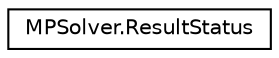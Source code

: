 digraph "Graphical Class Hierarchy"
{
 // LATEX_PDF_SIZE
  edge [fontname="Helvetica",fontsize="10",labelfontname="Helvetica",labelfontsize="10"];
  node [fontname="Helvetica",fontsize="10",shape=record];
  rankdir="LR";
  Node0 [label="MPSolver.ResultStatus",height=0.2,width=0.4,color="black", fillcolor="white", style="filled",URL="$enumcom_1_1google_1_1ortools_1_1linearsolver_1_1MPSolver_1_1ResultStatus.html",tooltip="The status of solving the problem."];
}
